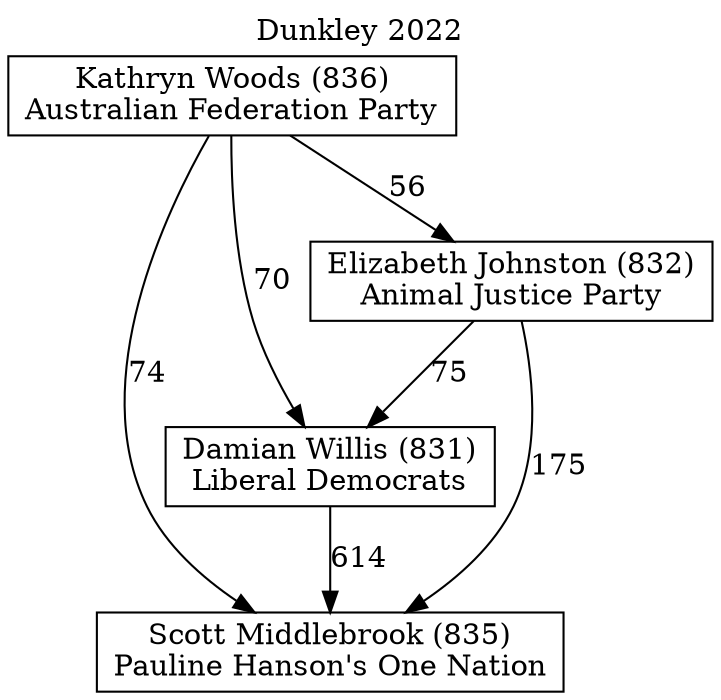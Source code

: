 // House preference flow
digraph "Scott Middlebrook (835)_Dunkley_2022" {
	graph [label="Dunkley 2022" labelloc=t mclimit=2]
	node [shape=box]
	"Scott Middlebrook (835)" [label="Scott Middlebrook (835)
Pauline Hanson's One Nation"]
	"Damian Willis (831)" [label="Damian Willis (831)
Liberal Democrats"]
	"Elizabeth Johnston (832)" [label="Elizabeth Johnston (832)
Animal Justice Party"]
	"Kathryn Woods (836)" [label="Kathryn Woods (836)
Australian Federation Party"]
	"Damian Willis (831)" -> "Scott Middlebrook (835)" [label=614]
	"Elizabeth Johnston (832)" -> "Damian Willis (831)" [label=75]
	"Kathryn Woods (836)" -> "Elizabeth Johnston (832)" [label=56]
	"Elizabeth Johnston (832)" -> "Scott Middlebrook (835)" [label=175]
	"Kathryn Woods (836)" -> "Scott Middlebrook (835)" [label=74]
	"Kathryn Woods (836)" -> "Damian Willis (831)" [label=70]
}
